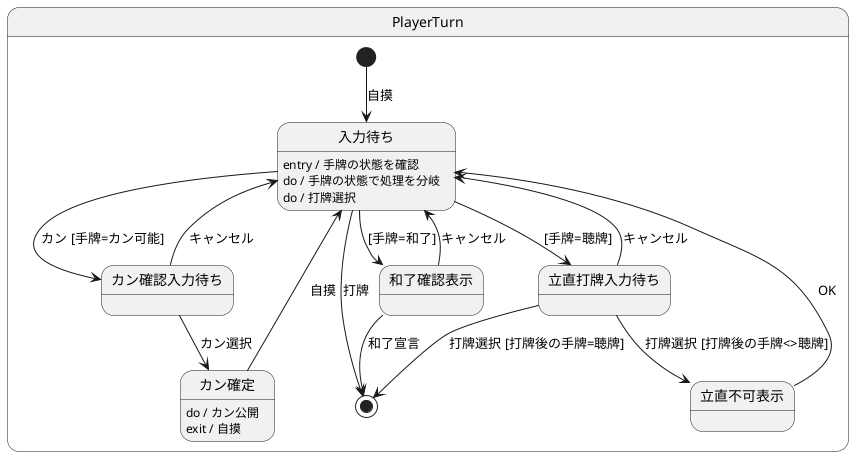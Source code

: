 @startuml{状態遷移図player.png}

' --> 下
' -> 右



state PlayerTurn{
  [*] --> 入力待ち : 自摸
  入力待ち --> [*] : 打牌
  入力待ち -> カン確認入力待ち : カン [手牌=カン可能]
  入力待ち -> 和了確認表示 : [手牌=和了]
  入力待ち --> 立直打牌入力待ち : [手牌=聴牌]
  入力待ち : entry / 手牌の状態を確認
  入力待ち : do / 手牌の状態で処理を分岐
  入力待ち : do / 打牌選択
  
  立直打牌入力待ち --> [*] : 打牌選択 [打牌後の手牌=聴牌]
  立直打牌入力待ち --> 立直不可表示 : 打牌選択 [打牌後の手牌<>聴牌]
  立直打牌入力待ち --> 入力待ち : キャンセル

  立直不可表示 --> 入力待ち : OK

  和了確認表示 --> [*] : 和了宣言
  和了確認表示 --> 入力待ち : キャンセル
  
  カン確認入力待ち --> カン確定 : カン選択
  カン確認入力待ち --> 入力待ち : キャンセル

  カン確定 --> 入力待ち : 自摸
  カン確定 : do / カン公開
  カン確定 : exit / 自摸
}


@enduml
